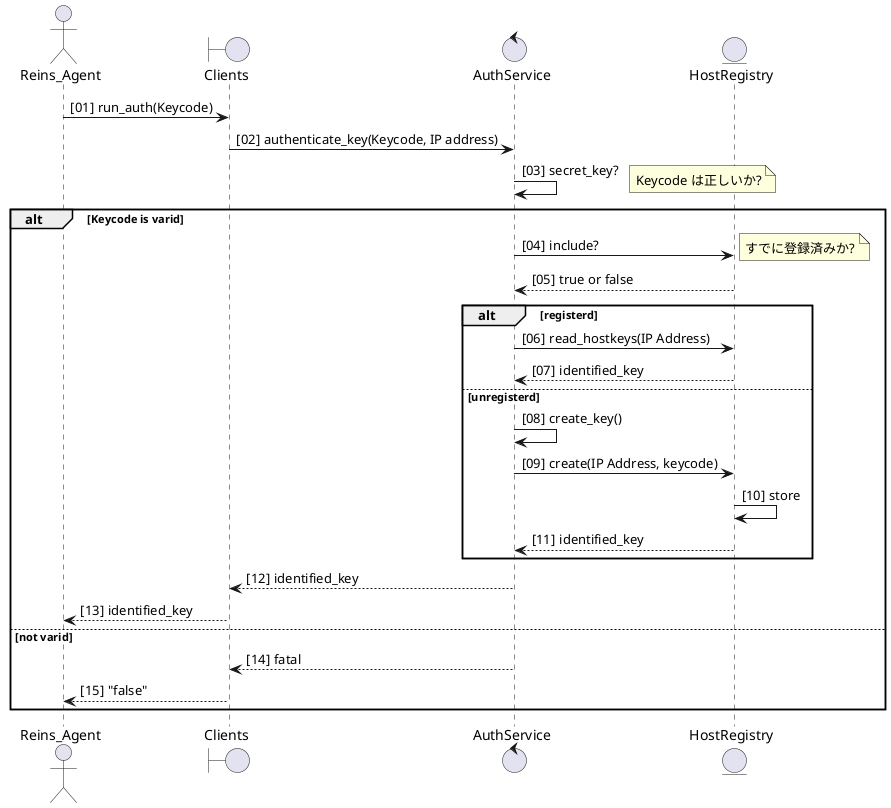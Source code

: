 @startuml

actor Reins_Agent as user
boundary Clients as clients
control AuthService as auth
entity HostRegistry as host

autonumber "[00]"

user -> clients : run_auth(Keycode)

clients -> auth : authenticate_key(Keycode, IP address)

auth -> auth : secret_key?
note right : Keycode は正しいか?

alt Keycode is varid
  auth -> host : include?
  note right : すでに登録済みか?
  host --> auth : true or false

  alt registerd
    auth -> host : read_hostkeys(IP Address)
    host --> auth : identified_key
  else unregisterd
    auth -> auth : create_key()
    auth -> host: create(IP Address, keycode)
    host -> host: store
    host --> auth : identified_key
  end

  auth --> clients : identified_key
  clients --> user : identified_key

else not varid
  auth --> clients : fatal
  clients --> user : "false"
end

@enduml

